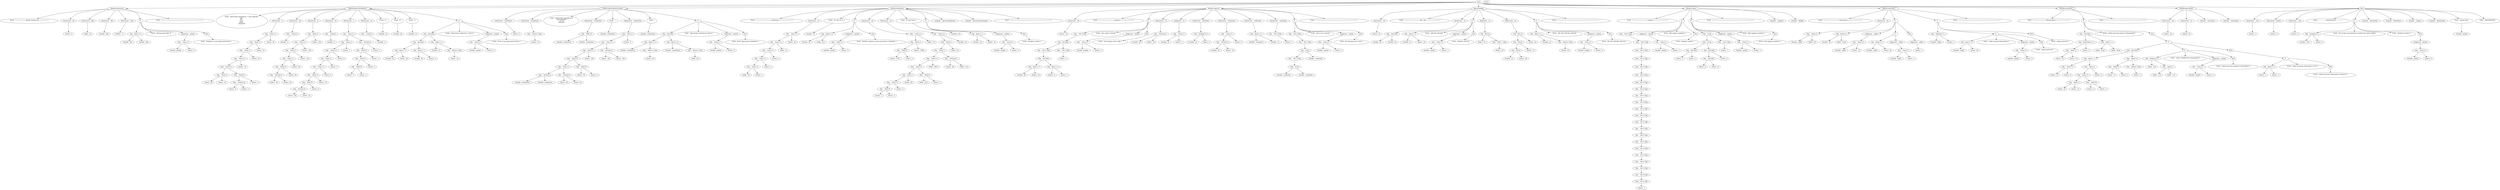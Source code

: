 digraph {
root[label="root"]
 error[label="Error"]

root ->n2144065194
n2144065194[label="Metodo:Declaracion"]

n2144065194 -> n2144062598
 n2144062598[label=" Printf  :'========= Metodo Declaracion =========\n' "]
n2144065194 -> n2144065221
 n2144065221[label=" Declaracion  : n4"]
n2144065221-> n2144065233
 n2144065233[label = " Entero : 2"]
n2144065194 -> n2144065215
 n2144065215[label=" Declaracion  : db4"]
n2144065215-> n3418420
 n3418420[label = " Doble : 0.0"]
n2144065194 -> n2144065206
 n2144065206[label=" Declaracion  : db1"]
n2144065206-> n2144065209
 n2144065209[label = " Variable : db4"]
n2144065194 -> n2144065203
 n2144065203[label=" Declaracion  : chr4"]
n2144065203-> n3418426
 n3418426[label = " STRING : 's'"]
n2144065194 -> n3418486
 n3418486[label=" If   "]
n3418486-> n3418450
 n3418450[label=" Exp  : Igual (==)"]
n3418450-> n3418417
 n3418417[label = " Variable : db1"]
 n3418450 -> n2144065200
 n2144065200[label = " Variable : db4"]
n3418486->n2144065212
 n2144065212[label=" Printf  :'Declaraciones Bien :D\n' "]
n3418486->n2144065164
 n2144065164[label=" Asignacion  : punteo"]
n2144065164-> n2144065173
 n2144065173[label=" Exp  :  Suma (+)"]
n2144065173-> n3418468
 n3418468[label = " Variable : punteo"]
 n2144065173 -> n2144065218
 n2144065218[label = " Entero : 5"]
ne3418486[label="Else"]
n3418486->ne3418486
ne3418486->n3418483
 n3418483[label=" Printf  :'Problemas en el metodo declaracion :(\n' "]
n2144065194 -> n3418447
 n3418447[label=" Printf  :'======================================\n' "]
root ->n2143878010
n2143878010[label="Metodo:operacionesBasicas"]

n2143878010 -> n2144065197
 n2144065197[label=" Printf  :'Operaciones Aritmeticas 1: valor esperado:  \na)62   \nb)0   \nc)-19   \nd)256   \nresultados:\n' "]
n2143878010 -> n2144065179
 n2144065179[label=" Declaracion  : a"]
n2144065179-> n3418543
 n3418543[label=" Exp  :  Suma (+)"]
n3418543-> n3418537
 n3418537[label=" Exp  :  Resta (-)"]
n3418537-> n3418531
 n3418531[label=" Exp  :  Resta (-)"]
n3418531-> n3418519
 n3418519[label=" Exp  :  Suma (+)"]
n3418519-> n2144065131
 n2144065131[label=" Exp  :  Suma (+)"]
n2144065131-> n3418504
 n3418504[label=" Exp  :  Resta (-)"]
n3418504-> n2144065167
 n2144065167[label = " Entero : 20"]
 n3418504 -> n3418459
 n3418459[label = " Entero : 10"]
 n2144065131 -> n2144065128
 n2144065128[label=" Exp  :  Multi (*)"]
n2144065128-> n3418465
 n3418465[label=" Exp  :  Division (/)"]
n3418465-> n2144065143
 n2144065143[label = " Entero : 8"]
 n3418465 -> n3418501
 n3418501[label = " Entero : 2"]
 n2144065128 -> n2144065149
 n2144065149[label = " Entero : 3"]
 n3418519 -> n3418498
 n3418498[label = " Entero : 10"]
 n3418531 -> n2144065185
 n2144065185[label = " Entero : 10"]
 n3418537 -> n2144065152
 n2144065152[label = " Entero : 10"]
 n3418543 -> n3418525
 n3418525[label = " Entero : 50"]
n2143878010 -> n3418555
 n3418555[label=" Declaracion  : a2"]
n3418555-> n3418549
 n3418549[label=" Exp  :  Casteo ()"]
n3418549-> n2144065098
 n2144065098[label = " Variable : a"]
n2143878010 -> n2144065107
 n2144065107[label=" Declaracion  : b"]
n2144065107-> n3418594
 n3418594[label=" Exp  :  Resta (-)"]
n3418594-> n3418588
 n3418588[label=" Exp  :  Suma (+)"]
n3418588-> n3418582
 n3418582[label=" Exp  :  Resta (-)"]
n3418582-> n3418576
 n3418576[label=" Exp  :  Suma (+)"]
n3418576-> n3418570
 n3418570[label=" Exp  :  Multi (*)"]
n3418570-> n3418561
 n3418561[label=" Exp  :  Division (/)"]
n3418561-> n3418552
 n3418552[label = " Entero : 50"]
 n3418561 -> n2144065113
 n2144065113[label = " Entero : 50"]
 n3418570 -> n2144065101
 n2144065101[label = " Entero : 50"]
 n3418576 -> n3418567
 n3418567[label = " Entero : 50"]
 n3418582 -> n3418516
 n3418516[label = " Entero : 100"]
 n3418588 -> n2144065083
 n2144065083[label = " Entero : 100"]
 n3418594 -> n2144065074
 n2144065074[label = " Entero : 100"]
n2143878010 -> n3418606
 n3418606[label=" Declaracion  : b2"]
n3418606-> n3418600
 n3418600[label=" Exp  :  Casteo ()"]
n3418600-> n2144065047
 n2144065047[label = " Variable : b"]
n2143878010 -> n2144065056
 n2144065056[label=" Declaracion  : c"]
n2144065056-> n2143878100
 n2143878100[label=" Exp  :  Suma (+)"]
n2143878100-> n2143878115
 n2143878115[label=" Exp  :  Resta (-)"]
n2143878115-> n2143878121
 n2143878121[label=" Exp  :  Suma (+)"]
n2143878121-> n2143878127
 n2143878127[label=" Exp  :  Resta (-)"]
n2143878127-> n2143878133
 n2143878133[label=" Exp  :  Suma (+)"]
n2143878133-> n2144065029
 n2144065029[label=" Exp  :  Resta (-)"]
n2144065029-> n3418621
 n3418621[label=" Exp  :  Multi (*)"]
n3418621-> n3418612
 n3418612[label=" Exp  :  Division (/)"]
n3418612-> n3418603
 n3418603[label = " Entero : 100"]
 n3418612 -> n2144065062
 n2144065062[label = " Entero : 20"]
 n3418621 -> n2144065050
 n2144065050[label = " Entero : 9"]
 n2144065029 -> n3418618
 n3418618[label = " Entero : 78"]
 n2143878133 -> n2144065158
 n2144065158[label = " Entero : 6"]
 n2143878127 -> n2144065032
 n2144065032[label = " Entero : 7"]
 n2143878121 -> n2143878142
 n2143878142[label = " Entero : 8"]
 n2143878115 -> n3605514
 n3605514[label = " Entero : 7"]
 n2143878100 -> n3605565
 n3605565[label=" Exp  :  Division (/)"]
n3605565-> n3605559
 n3605559[label=" Exp  :  Multi (*)"]
n3605559-> n3605553
 n3605553[label=" Exp  :  Multi (*)"]
n3605553-> n3605508
 n3605508[label=" Exp  :  Multi (*)"]
n3605508-> n3605520
 n3605520[label = " Entero : 7"]
 n3605508 -> n2143878109
 n2143878109[label = " Entero : 1"]
 n3605553 -> n3605511
 n3605511[label = " Entero : 2"]
 n3605559 -> n3605550
 n3605550[label = " Entero : 3"]
 n3605565 -> n3605544
 n3605544[label = " Entero : 3"]
n2143878010 -> n2143878073
 n2143878073[label=" Declaracion  : c2"]
n2143878073-> n3418540
 n3418540[label=" Exp  :  Casteo ()"]
n3418540-> n2144065068
 n2144065068[label = " Variable : c"]
n2143878010 -> n3418609
 n3418609[label=" Printf  :'a) \n' "]
n3418609->n2143878112
 n2143878112[label = " Variable : a2"]
n2143878010 -> n3418591
 n3418591[label=" Printf  :'b) \n' "]
n3418591->n3605571
 n3605571[label = " Variable : b2"]
n2143878010 -> n3605574
 n3605574[label=" Printf  :'c) \n' "]
n3605574->n3605583
 n3605583[label = " Variable : c2"]
n2143878010 -> n3605634
 n3605634[label=" If   "]
n3605634-> n2143878046
 n2143878046[label=" Exp  : And (&&)"]
n2143878046-> n3605589
 n3605589[label=" Exp  : And (&&)"]
n3605589-> n2143878061
 n2143878061[label=" Exp  : Igual (==)"]
n2143878061-> n3605538
 n3605538[label = " Variable : a2"]
 n2143878061 -> n2144065038
 n2144065038[label = " Entero : 62"]
 n3605589 -> n2143878097
 n2143878097[label=" Exp  : Igual (==)"]
n2143878097-> n2143878043
 n2143878043[label = " Variable : b2"]
 n2143878097 -> n3605604
 n3605604[label = " Entero : 0"]
 n2143878046 -> n2143878052
 n2143878052[label=" Exp  : Igual (==)"]
n2143878052-> n2143878076
 n2143878076[label = " Variable : c2"]
 n2143878052 -> n2143878025
 n2143878025[label=" Exp  :  Resta2 (-) Exp"]
n2143878025-> n3605610
 n3605610[label = " Entero : 19"]
n3605634->n2143878031
 n2143878031[label=" Printf  :'Operaciones aritmeticas 1 bien :D\n' "]
n3605634->n2143877995
 n2143877995[label=" Asignacion  : punteo"]
n2143877995-> n2143878004
 n2143878004[label=" Exp  :  Suma (+)"]
n2143878004-> n3605637
 n3605637[label = " Variable : punteo"]
 n2143878004 -> n3605613
 n3605613[label = " Entero : 5"]
ne3605634[label="Else"]
n3605634->ne3605634
ne3605634->n3605652
 n3605652[label=" Printf  :'Error en las operaciones basicas :(\n' "]
root ->n3431723
n3431723[label="Metodo:operacionesAvanzadas"]

n3431723 -> n2143877971
 n2143877971[label=" Declaracion  : aritmetica1"]
n2143877971-> n2143878055
 n2143878055[label = " Entero : 2"]
n3431723 -> n2143877998
 n2143877998[label=" Declaracion  : aritmetica2"]
n2143877998-> n3605658
 n3605658[label=" Exp  :  Resta2 (-) Exp"]
n3605658-> n3605628
 n3605628[label = " Entero : 10"]
n3431723 -> n2144065242
 n2144065242[label=" Printf  :'Operaciones Aritmeticas 2:\n valor esperado:\n -20  2.0\n resultado:\n' "]
n3431723 -> n2143877983
 n2143877983[label=" Declaracion  : aritmetica3"]
n2143877983-> n2143877986
 n2143877986[label=" Exp  :  Multi (*)"]
n2143877986-> n3605667
 n3605667[label = " Variable : aritmetica2"]
 n2143877986 -> n3605622
 n3605622[label = " Variable : aritmetica1"]
n3431723 -> n2143877977
 n2143877977[label=" Printf  :'  ' "]
n2143877977->n3605679
 n3605679[label = " Variable : aritmetica3"]
n3431723 -> n2143877905
 n2143877905[label=" Declaracion  : aritmetica4"]
n2143877905-> n2143877926
 n2143877926[label=" Exp  :  Resta (-)"]
n2143877926-> n3605724
 n3605724[label=" Exp  :  Suma (+)"]
n3605724-> n2143877956
 n2143877956[label=" Exp  :  Resta (-)"]
n2143877956-> n3605706
 n3605706[label=" Exp  :  Suma (+)"]
n3605706-> n3605700
 n3605700[label=" Exp  :  Suma (+)"]
n3605700-> n2143877974
 n2143877974[label=" Exp  :  Division (/)"]
n2143877974-> n3605694
 n3605694[label = " Variable : aritmetica3"]
 n2143877974 -> n3605688
 n3605688[label = " Variable : aritmetica1"]
 n3605700 -> n3605697
 n3605697[label=" Exp  :  Division (/)"]
n3605697-> n3605670
 n3605670[label = " Entero : 50"]
 n3605697 -> n2143877947
 n2143877947[label = " Entero : 50"]
 n3605706 -> n3605712
 n3605712[label=" Exp  :  Multi (*)"]
n3605712-> n2143877953
 n2143877953[label = " Entero : 50"]
 n3605712 -> n2143877989
 n2143877989[label = " Entero : 2"]
 n2143877956 -> n2143877935
 n2143877935[label = " Entero : 100"]
 n3605724 -> n3605718
 n3605718[label=" Exp  :  Division (/)"]
n3605718-> n2143877923
 n2143877923[label = " Entero : 100"]
 n3605718 -> n2143877917
 n2143877917[label = " Entero : 100"]
 n2143877926 -> n2143877938
 n2143877938[label = " Entero : 0"]
n3431723 -> n2143877980
 n2143877980[label=" Printf  :'\n' "]
n2143877980->n3605730
 n3605730[label = " Variable : aritmetica4"]
n3431723 -> n2144051918
 n2144051918[label=" If   "]
n2144051918-> n2143877899
 n2143877899[label=" Exp  : And (&&)"]
n2143877899-> n3605754
 n3605754[label=" Exp  : Igual (==)"]
n3605754-> n3605748
 n3605748[label = " Variable : aritmetica3"]
 n3605754 -> n3605757
 n3605757[label=" Exp  :  Resta2 (-) Exp"]
n3605757-> n3605742
 n3605742[label = " Entero : 20"]
 n2143877899 -> n2144051954
 n2144051954[label=" Exp  : Igual (==)"]
n2144051954-> n2143877965
 n2143877965[label = " Variable : aritmetica4"]
 n2144051954 -> n3431699
 n3431699[label=" Exp  :  Resta2 (-) Exp"]
n3431699-> n2143877962
 n2143877962[label = " Doble : 8.0"]
n2144051918->n2144051957
 n2144051957[label=" Printf  :'Operaciones aritmeticas 2 bien :D\n' "]
n2144051918->n3431729
 n3431729[label=" Asignacion  : punteo"]
n3431729-> n3431720
 n3431720[label=" Exp  :  Suma (+)"]
n3431720-> n2144051936
 n2144051936[label = " Variable : punteo"]
 n3431720 -> n3431687
 n3431687[label = " Entero : 5"]
ne2144051918[label="Else"]
n2144051918->ne2144051918
ne2144051918->n2144051921
 n2144051921[label=" Printf  :'Error Operaciones Aritmeticas :c\n' "]
root ->n3431900
n3431900[label="Metodo:Aritmeticas"]

n3431900 -> n2144051966
 n2144051966[label=" Printf  :'==============Aritmeticas=============\n' "]
n3431900 -> n2144051906
 n2144051906[label=" Declaracion  : n1"]
n2144051906-> n3431762
 n3431762[label=" Exp  :  Suma (+)"]
n3431762-> n3431756
 n3431756[label=" Exp  :  Suma (+)"]
n3431756-> n3431744
 n3431744[label=" Exp  :  Suma (+)"]
n3431744-> n3431738
 n3431738[label=" Exp  :  Suma (+)"]
n3431738-> n2144051939
 n2144051939[label=" Exp  :  Suma (+)"]
n2144051939-> n2143877896
 n2143877896[label = " Doble : 0.0"]
 n2144051939 -> n3431735
 n3431735[label = " Entero : 1"]
 n3431738 -> n3431732
 n3431732[label = " Entero : 1"]
 n3431744 -> n2144051897
 n2144051897[label = " Entero : 1"]
 n3431756 -> n2144051945
 n2144051945[label = " Doble : 0.1"]
 n3431762 -> n3431750
 n3431750[label = " Entero : 49"]
n3431900 -> n2143877902
 n2143877902[label=" Printf  :'El valor de  n1 = \n' "]
n2143877902->n2144051894
 n2144051894[label = " Variable : n1"]
n3431900 -> n2144051855
 n2144051855[label=" If   "]
n2144051855-> n2144051876
 n2144051876[label=" Exp  : Igual (==)"]
n2144051876-> n2144051882
 n2144051882[label = " Variable : n1"]
 n2144051876 -> n2144051900
 n2144051900[label = " Doble : 52.1"]
n2144051855->n3431792
 n3431792[label=" Asignacion  : punteo"]
n3431792-> n2144051852
 n2144051852[label=" Exp  :  Suma (+)"]
n2144051852-> n3431714
 n3431714[label = " Variable : punteo"]
 n2144051852 -> n3418462
 n3418462[label = " Entero : 5"]
ne2144051855[label="Else"]
n2144051855->ne2144051855
ne2144051855->n3431795
 n3431795[label=" Printf  :'Perdiste 5 puntos en suma de enteros y decimales :c\n' "]
n3431900 -> n3431801
 n3431801[label=" Declaracion  : n4"]
n3431801-> n3431804
 n3431804[label=" Exp  :  Suma (+)"]
n3431804-> n3431789
 n3431789[label=" Exp  :  Resta (-)"]
n3431789-> n2144051840
 n2144051840[label=" Exp  :  Multi (*)"]
n2144051840-> n2144051870
 n2144051870[label = " Entero : 5750"]
 n2144051840 -> n2144051873
 n2144051873[label = " Entero : 2"]
 n3431789 -> n3431810
 n3431810[label = " Entero : 11800"]
 n3431804 -> n2144051825
 n2144051825[label = " Doble : 1.0"]
n3431900 -> n3431885
 n3431885[label=" Declaracion  : n3"]
n3431885-> n3431852
 n3431852[label=" Exp  :  Suma (+)"]
n3431852-> n3431867
 n3431867[label=" Exp  :  Resta (-)"]
n3431867-> n3431870
 n3431870[label=" Exp  :  Resta (-)"]
n3431870-> n2144051798
 n2144051798[label=" Exp  :  Suma (+)"]
n2144051798-> n2144051813
 n2144051813[label=" Exp  :  Suma (+)"]
n2144051813-> n3431846
 n3431846[label=" Exp  :  Resta (-)"]
n3431846-> n2144051816
 n2144051816[label=" Exp  :  Suma (+)"]
n2144051816-> n3431837
 n3431837[label=" Exp  :  Multi (*)"]
n3431837-> n2144051834
 n2144051834[label = " Entero : 3"]
 n3431837 -> n2144051819
 n2144051819[label = " Entero : 3"]
 n2144051816 -> n3431822
 n3431822[label = " Entero : 4"]
 n3431846 -> n2144051858
 n2144051858[label = " Entero : 80"]
 n2144051813 -> n2144051804
 n2144051804[label=" Exp  :  Multi (*)"]
n2144051804-> n3431840
 n3431840[label = " Doble : 40.0"]
 n2144051804 -> n3431849
 n3431849[label = " Entero : 2"]
 n2144051798 -> n3431843
 n3431843[label = " Doble : 358.5"]
 n3431870 -> n2144051792
 n2144051792[label=" Exp  :  Division (/)"]
n2144051792-> n3431864
 n3431864[label = " Entero : 29"]
 n2144051792 -> n3431873
 n3431873[label = " Doble : 14.5"]
 n3431867 -> n2144051843
 n2144051843[label = " Doble : 0.5"]
 n3431852 -> n2144051771
 n2144051771[label = " Variable : n4"]
n3431900 -> n2144051837
 n2144051837[label=" Printf  :'El valor de n3 = \n' "]
n2144051837->n2144051768
 n2144051768[label = " Variable : n3"]
n3431900 -> n3431930
 n3431930[label=" If   "]
n3431930-> n2144051753
 n2144051753[label=" Exp  : Igual (==)"]
n2144051753-> n2144051759
 n2144051759[label = " Variable : n3"]
 n2144051753 -> n2144051786
 n2144051786[label = " Entero : 70"]
n3431930->n3431915
 n3431915[label=" Asignacion  : punteo"]
n3431915-> n2144051729
 n2144051729[label=" Exp  :  Suma (+)"]
n2144051729-> n2144051867
 n2144051867[label = " Variable : punteo"]
 n2144051729 -> n3431891
 n3431891[label = " Entero : 3"]
ne3431930[label="Else"]
n3431930->ne3431930
ne3431930->n3431918
 n3431918[label=" Printf  :'Perdiste 3 puntos :c\n' "]
n3431900 -> n2144051714
 n2144051714[label=" Llamado  : operacionesBasicas"]
n3431900 -> n2144051717
 n2144051717[label=" Llamado  : operacionesAvanzadas"]
n3431900 -> n2144051741
 n2144051741[label=" Printf  :'======================================\n' "]
root ->n2144052030
n2144052030[label="Metodo:Logicas2"]

n2144052030 -> n3431894
 n3431894[label=" Declaracion  : n0"]
n3431894-> n2144051765
 n2144051765[label = " Entero : 16"]
n2144052030 -> n2144052210
 n2144052210[label=" Printf  :'==============Logicas2=============\n' "]
n2144052030 -> n3431497
 n3431497[label=" If   "]
n3431497-> n3431912
 n3431912[label=" Exp  :  Not (!) Exp"]
n3431912-> n3431467
 n3431467[label=" Exp  : And (&&)"]
n3431467-> n2144052207
 n2144052207[label=" Exp  :  Not (!) Exp"]
n2144052207-> n3431458
 n3431458[label=" Exp  : And (&&)"]
n3431458-> n3431449
 n3431449[label=" Exp  : Igual (==)"]
n3431449-> n3431443
 n3431443[label = " Variable : n0"]
 n3431449 -> n3431906
 n3431906[label = " Entero : 16"]
 n3431458 -> n3431434
 n3431434[label=" Exp  : Igual (==)"]
n3431434-> n2144065236
 n2144065236[label = " Entero : 0"]
 n3431434 -> n2144052189
 n2144052189[label = " Entero : 1"]
 n3431467 -> n3431452
 n3431452[label=" Exp  :  Not (!) Exp"]
n3431452-> n2144052222
 n2144052222[label = " Entero : 1"]
n3431497->n2144051720
 n2144051720[label=" Printf  :'Not y Ands Correctos\n' "]
n3431497->n3431494
 n3431494[label=" Asignacion  : punteo"]
n3431494-> n3431485
 n3431485[label=" Exp  :  Suma (+)"]
n3431485-> n3431473
 n3431473[label = " Variable : punteo"]
 n3431485 -> n3431464
 n3431464[label = " Entero : 3"]
ne3431497[label="Else"]
n3431497->ne3431497
ne3431497->n2144052156
 n2144052156[label=" Printf  :'No funcionan nots y ands :(\n' "]
n2144052030 -> n2144052129
 n2144052129[label=" Declaracion  : n1"]
n2144052129-> n3431479
 n3431479[label=" Exp  :  Division (/)"]
n3431479-> n3431503
 n3431503[label = " Variable : n0"]
 n3431479 -> n3431500
 n3431500[label = " Entero : 16"]
n2144052030 -> n3431518
 n3431518[label=" Asignacion  : n1"]
n3431518-> n3431428
 n3431428[label=" Exp  :  Suma (+)"]
n3431428-> n2144052171
 n2144052171[label = " Variable : n1"]
 n3431428 -> n2144051735
 n2144051735[label = " Entero : 1"]
n2144052030 -> n2144052132
 n2144052132[label=" Declaracion  : condicion1"]
n2144052132-> n3431512
 n3431512[label=" Exp  : Desigual (!=)"]
n3431512-> n3431431
 n3431431[label = " Variable : n1"]
 n3431512 -> n2144052138
 n2144052138[label = " Entero : 2"]
n2144052030 -> n2144052111
 n2144052111[label=" Declaracion  : aritmetica1"]
n2144052111-> n2144052108
 n2144052108[label=" Exp  :  Suma (+)"]
n2144052108-> n2144052123
 n2144052123[label=" Exp  :  Division (/)"]
n2144052123-> n3431515
 n3431515[label = " Variable : n0"]
 n2144052123 -> n2144052117
 n2144052117[label = " Entero : 16"]
 n2144052108 -> n3431521
 n3431521[label = " Entero : 0"]
n2144052030 -> n2144052105
 n2144052105[label=" Declaracion  : condicion2"]
n2144052105-> n3431545
 n3431545[label=" Exp  : Igual (==)"]
n3431545-> n3431539
 n3431539[label = " Variable : aritmetica1"]
 n3431545 -> n3431470
 n3431470[label = " Variable : n1"]
n2144052030 -> n2144052099
 n2144052099[label=" Declaracion  : condicion3"]
n2144052099-> n2144052114
 n2144052114[label=" Exp  :  Not (!) Exp"]
n2144052114-> n3431551
 n3431551[label = " Entero : 1"]
n2144052030 -> n3431617
 n3431617[label=" If   "]
n3431617-> n2144051750
 n2144051750[label=" Exp  :  Not (!) Exp"]
n2144051750-> n3431572
 n3431572[label=" Exp  :  Not (!) Exp"]
n3431572-> n3431593
 n3431593[label=" Exp  : Or (||)"]
n3431593-> n3431578
 n3431578[label=" Exp  :  Not (!) Exp"]
n3431578-> n2144052087
 n2144052087[label=" Exp  : Or (||)"]
n2144052087-> n3431581
 n3431581[label = " Variable : condicion1"]
 n2144052087 -> n3431587
 n3431587[label = " Variable : condicion2"]
 n3431593 -> n3431590
 n3431590[label = " Variable : condicion3"]
n3431617->n3431566
 n3431566[label=" Printf  :'Nots y Ors correctos\n' "]
n3431617->n3431614
 n3431614[label=" Asignacion  : punteo"]
n3431614-> n3431605
 n3431605[label=" Exp  :  Suma (+)"]
n3431605-> n2144052084
 n2144052084[label = " Variable : punteo"]
 n3431605 -> n2144052072
 n2144052072[label = " Entero : 3"]
ne3431617[label="Else"]
n3431617->ne3431617
ne3431617->n2144052036
 n2144052036[label=" Printf  :'No Funciona nots y ands :(\n' "]
n2144052030 -> n3431876
 n3431876[label=" Printf  :'======================================\n' "]
root ->n3417414
n3417414[label="Metodo:BitABit"]

n3417414 -> n2144052009
 n2144052009[label=" Declaracion  : n0"]
n2144052009-> n3431554
 n3431554[label = " Entero : 16"]
n3417414 -> n3431602
 n3431602[label=" Printf  :'==============Bit a Bit=============\n' "]
n3417414 -> n2144052012
 n2144052012[label=" Declaracion  : n1"]
n2144052012-> n2144052051
 n2144052051[label=" Exp  : And (&&)"]
n2144052051-> n3431638
 n3431638[label = " Variable : n0"]
 n2144052051 -> n3431620
 n3431620[label = " Variable : n0"]
n3417414 -> n2144051991
 n2144051991[label=" If   "]
n2144051991-> n3431629
 n3431629[label=" Exp  : Igual (==)"]
n3431629-> n2144052015
 n2144052015[label = " Variable : n1"]
 n3431629 -> n3431632
 n3431632[label = " Entero : 16"]
n2144051991->n3431635
 n3431635[label=" Printf  :'AND Bit a Bit bien\n' "]
n2144051991->n2144051976
 n2144051976[label=" Asignacion  : punteo"]
n2144051976-> n2144051985
 n2144051985[label=" Exp  :  Suma (+)"]
n2144051985-> n3431656
 n3431656[label = " Variable : punteo"]
 n2144051985 -> n3431563
 n3431563[label = " Entero : 1"]
ne2144051991[label="Else"]
n2144051991->ne2144051991
ne2144051991->n3431671
 n3431671[label=" Printf  :'AND Bit a Bit mal\n' "]
n3417414 -> n2143878022
 n2143878022[label=" Asignacion  : n1"]
n2143878022-> n3431650
 n3431650[label=" Exp  : BOr (|)"]
n3431650-> n3431677
 n3431677[label = " Entero : 51"]
 n3431650 -> n2144051979
 n2144051979[label=" Exp  :  BNot (~) Exp"]
n2144051979-> n2144051982
 n2144051982[label = " Entero : 30"]
n3417414 -> n3417360
 n3417360[label=" Declaracion  : n2"]
n3417360-> n3417369
 n3417369[label=" Exp  : BOr (|)"]
n3417369-> n3417357
 n3417357[label=" Exp  : BOr (|)"]
n3417357-> n2144066290
 n2144066290[label=" Exp  : BOr (|)"]
n2144066290-> n3431653
 n3431653[label = " Variable : n1"]
 n2144066290 -> n2144052081
 n2144052081[label = " Entero : 60"]
 n3417357 -> n3431668
 n3431668[label = " Entero : 70"]
 n3417369 -> n3417354
 n3417354[label = " Entero : 32"]
n3417414 -> n2144066257
 n2144066257[label=" If   "]
n2144066257-> n3417351
 n3417351[label=" Exp  : Igual (==)"]
n3417351-> n2144066293
 n2144066293[label = " Variable : n2"]
 n3417351 -> n2144066269
 n2144066269[label=" Exp  :  Resta2 (-) Exp"]
n2144066269-> n2144052006
 n2144052006[label = " Entero : 87"]
n2144066257->n2144052024
 n2144052024[label=" Printf  :'OR, NOT, XOR Bit a Bit bien\n' "]
n2144066257->n3417411
 n3417411[label=" Asignacion  : punteo"]
n3417411-> n3417402
 n3417402[label=" Exp  :  Suma (+)"]
n3417402-> n2144066254
 n2144066254[label = " Variable : punteo"]
 n3417402 -> n3417375
 n3417375[label = " Entero : 3"]
ne2144066257[label="Else"]
n2144066257->ne2144066257
ne2144066257->n2144066239
 n2144066239[label=" Printf  :'OR, NOT, XOR Bit a Bit mal\n' "]
n3417414 -> n2144051997
 n2144051997[label=" Printf  :'======================================\n' "]
root ->n3417561
n3417561[label="Metodo:Logicas"]

n3417561 -> n3417435
 n3417435[label=" Printf  :'==============Logicas1=============\n' "]
n3417561 -> n3417492
 n3417492[label=" If   "]
n3417492-> n3417408
 n3417408[label=" Exp  :  Not (!) Exp"]
n3417408-> n2144066260
 n2144066260[label=" Exp  :  Not (!) Exp"]
n2144066260-> n3417384
 n3417384[label=" Exp  :  Not (!) Exp"]
n3417384-> n2144066215
 n2144066215[label=" Exp  :  Not (!) Exp"]
n2144066215-> n3417420
 n3417420[label=" Exp  :  Not (!) Exp"]
n3417420-> n3417423
 n3417423[label=" Exp  :  Not (!) Exp"]
n3417423-> n3417426
 n3417426[label=" Exp  :  Not (!) Exp"]
n3417426-> n3417429
 n3417429[label=" Exp  :  Not (!) Exp"]
n3417429-> n3417438
 n3417438[label=" Exp  :  Not (!) Exp"]
n3417438-> n3417441
 n3417441[label=" Exp  :  Not (!) Exp"]
n3417441-> n3417444
 n3417444[label=" Exp  :  Not (!) Exp"]
n3417444-> n3417447
 n3417447[label=" Exp  :  Not (!) Exp"]
n3417447-> n3417450
 n3417450[label=" Exp  :  Not (!) Exp"]
n3417450-> n3417453
 n3417453[label=" Exp  :  Not (!) Exp"]
n3417453-> n3417456
 n3417456[label=" Exp  :  Not (!) Exp"]
n3417456-> n3417459
 n3417459[label=" Exp  :  Not (!) Exp"]
n3417459-> n3417462
 n3417462[label=" Exp  :  Not (!) Exp"]
n3417462-> n3417465
 n3417465[label=" Exp  :  Not (!) Exp"]
n3417465-> n3417468
 n3417468[label=" Exp  :  Not (!) Exp"]
n3417468-> n3417471
 n3417471[label=" Exp  :  Not (!) Exp"]
n3417471-> n2144062607
 n2144062607[label=" Exp  :  Not (!) Exp"]
n2144062607-> n3417477
 n3417477[label=" Exp  :  Not (!) Exp"]
n3417477-> n3417432
 n3417432[label = " Entero : 1"]
n3417492->n2144066155
 n2144066155[label=" Asignacion  : punteo"]
n2144066155-> n2144066149
 n2144066149[label=" Exp  :  Suma (+)"]
n2144066149-> n3417417
 n3417417[label = " Variable : punteo"]
 n2144066149 -> n3417378
 n3417378[label = " Entero : 1"]
n3417492->n3417498
 n3417498[label=" Printf  :'Bien primera condicion :)\n' "]
ne3417492[label="Else"]
n3417492->ne3417492
ne3417492->n3417486
 n3417486[label=" Printf  :'Perdiste 1 punto :c\n' "]
n3417561 -> n2144066098
 n2144066098[label=" If   "]
n2144066098-> n3417525
 n3417525[label=" Exp  : Or (||)"]
n3417525-> n2144066125
 n2144066125[label=" Exp  : Or (||)"]
n2144066125-> n3417489
 n3417489[label=" Exp  : And (&&)"]
n3417489-> n2144065140
 n2144065140[label = " Entero : 1"]
 n3417489 -> n2144066236
 n2144066236[label = " Entero : 1"]
 n2144066125 -> n2144066122
 n2144066122[label=" Exp  : And (&&)"]
n2144066122-> n2144066161
 n2144066161[label=" Exp  : And (&&)"]
n2144066161-> n3417534
 n3417534[label = " Entero : 0"]
 n2144066161 -> n3417504
 n3417504[label = " Entero : 0"]
 n2144066122 -> n2144066146
 n2144066146[label = " Entero : 0"]
 n3417525 -> n3417540
 n3417540[label=" Exp  :  Not (!) Exp"]
n3417540-> n2144066140
 n2144066140[label = " Entero : 1"]
n2144066098->n3417552
 n3417552[label=" Asignacion  : punteo"]
n3417552-> n2144066092
 n2144066092[label=" Exp  :  Suma (+)"]
n2144066092-> n2144066113
 n2144066113[label = " Variable : punteo"]
 n2144066092 -> n2144066167
 n2144066167[label = " Entero : 1"]
n2144066098->n3417555
 n3417555[label=" Printf  :'Bien segunda condicion :)\n' "]
ne2144066098[label="Else"]
n2144066098->ne2144066098
ne2144066098->n2144066134
 n2144066134[label=" Printf  :'Mal segunda condicion :c\n' "]
n3417561 -> n3431702
 n3431702[label=" Printf  :'======================================\n' "]
n3417561 -> n3417573
 n3417573[label=" Llamado  : Logicas2"]
n3417561 -> n3417546
 n3417546[label=" Llamado  : BitABit"]
root ->n3419775
n3419775[label="Metodo:relaciones1"]

n3419775 -> n3421046
 n3421046[label=" Printf  :'==============relacionales1=============\n' "]
n3419775 -> n2144066059
 n2144066059[label=" Declaracion  : n0"]
n2144066059-> n3417564
 n3417564[label=" Exp  :  Suma (+)"]
n3417564-> n3417588
 n3417588[label = " Variable : salida"]
 n3417564 -> n2144066062
 n2144066062[label = " Doble : 0.0"]
n3419775 -> n3419712
 n3419712[label=" If   "]
n3419712-> n3417582
 n3417582[label=" Exp  : Menor (<)"]
n3417582-> n3417585
 n3417585[label = " Variable : n0"]
 n3417582 -> n2144066065
 n2144066065[label = " Doble : 34.44"]
n3419712->n3417390
 n3417390[label=" Asignacion  : salida"]
n3417390-> n3419664
 n3419664[label=" Exp  :  Suma (+)"]
n3419664-> n3417495
 n3417495[label = " Variable : salida"]
 n3419664 -> n2144062616
 n2144062616[label = " Entero : 15"]
n3419712->n2144063950
 n2144063950[label=" If   "]
n2144063950-> n3419679
 n3419679[label=" Exp  : Mayor (>)"]
n3419679-> n3419658
 n3419658[label = " Variable : salida"]
 n3419679 -> n3419673
 n3419673[label = " Entero : 44"]
n2144063950->n2144063953
 n2144063953[label=" Asignacion  : salida"]
n2144063953-> n3419700
 n3419700[label=" Exp  :  Suma (+)"]
n3419700-> n2144063977
 n2144063977[label = " Variable : salida"]
 n3419700 -> n2144063986
 n2144063986[label = " Entero : 1"]
ne3419712[label="Else"]
n3419712->ne3419712
ne3419712->n3419697
 n3419697[label=" Asignacion  : salida"]
n3419697-> n2144063956
 n2144063956[label = " Entero : 1"]
n3419775 -> n2144063926
 n2144063926[label=" If   "]
n2144063926-> n2144063992
 n2144063992[label=" Exp  : Desigual (!=)"]
n2144063992-> n2144066053
 n2144066053[label = " Variable : salida"]
 n2144063992 -> n3417576
 n3417576[label = " Entero : 1"]
n2144063926->n2144063896
 n2144063896[label=" If   "]
n2144063896-> n2144063998
 n2144063998[label=" Exp  : Igual (==)"]
n2144063998-> n3419715
 n3419715[label = " Variable : salida"]
 n2144063998 -> n3419667
 n3419667[label = " Entero : 50"]
n2144063896->n3431560
 n3431560[label=" Printf  :'salida Correcta Relacionales 1!\n' "]
n2144063896->n3419751
 n3419751[label=" Asignacion  : punteo"]
n3419751-> n3419742
 n3419742[label=" Exp  :  Suma (+)"]
n3419742-> n2144063914
 n2144063914[label = " Variable : punteo"]
 n3419742 -> n3419721
 n3419721[label = " Entero : 5"]
ne2144063896[label="Else"]
n2144063896->ne2144063896
ne2144063896->n2144063899
 n2144063899[label=" Printf  :'salida incorrecta!!\n' "]
ne2144063926[label="Else"]
n2144063926->ne2144063926
ne2144063926->n3419736
 n3419736[label=" Printf  :'salida incorrecta!!\n' "]
n3419775 -> n3417594
 n3417594[label=" Printf  :'======================================\n' "]
root ->n2144063860
n2144063860[label="Metodo:relaciones2"]

n2144063860 -> n2144066101
 n2144066101[label=" Printf  :'============Relacionales2=============\n' "]
n2144063860 -> n3419793
 n3419793[label=" If   "]
n3419793-> n3419709
 n3419709[label=" Exp  : And (&&)"]
n3419709-> n3419757
 n3419757[label=" Exp  : MayorQue (>=)"]
n3419757-> n3419676
 n3419676[label=" Exp  :  Resta (-)"]
n3419676-> n2144063875
 n2144063875[label = " Entero : 10"]
 n3419676 -> n2144063887
 n2144063887[label = " Entero : 15"]
 n3419757 -> n2144062604
 n2144062604[label = " Entero : 0"]
 n3419709 -> n2144063920
 n2144063920[label=" Exp  : Igual (==)"]
n2144063920-> n3419730
 n3419730[label = " Doble : 44.44"]
 n2144063920 -> n2144063917
 n2144063917[label = " Doble : 44.44"]
n3419793->n2144063890
 n2144063890[label=" Printf  :'salida incorrecta primer if relacionales2!!\n' "]
ne3419793[label="Else"]
n3419793->ne3419793
ne3419793->n2144063764
 n2144063764[label=" If   "]
n2144063764-> n3419856
 n3419856[label=" Exp  : And (&&)"]
n3419856-> n3419841
 n3419841[label=" Exp  : Igual (==)"]
n3419841-> n2144063842
 n2144063842[label=" Exp  :  Suma (+)"]
n2144063842-> n2144063902
 n2144063902[label = " Entero : 15"]
 n2144063842 -> n2144063854
 n2144063854[label = " Entero : 8"]
 n3419841 -> n3419820
 n3419820[label=" Exp  :  Resta (-)"]
n3419820-> n2144063821
 n2144063821[label=" Exp  :  Suma (+)"]
n2144063821-> n3419805
 n3419805[label=" Exp  :  Resta (-)"]
n3419805-> n3419766
 n3419766[label = " Entero : 22"]
 n3419805 -> n2144063833
 n2144063833[label = " Entero : 10"]
 n2144063821 -> n3419802
 n3419802[label=" Exp  :  Multi (*)"]
n3419802-> n3419814
 n3419814[label = " Entero : 5"]
 n3419802 -> n3419829
 n3419829[label = " Entero : 3"]
 n3419820 -> n3419826
 n3419826[label = " Entero : 4"]
 n3419856 -> n3419859
 n3419859[label=" Exp  : Mayor (>)"]
n3419859-> n2144063824
 n2144063824[label=" Exp  :  Multi (*)"]
n2144063824-> n2144063836
 n2144063836[label = " Entero : 13"]
 n2144063824 -> n2144063815
 n2144063815[label = " Entero : 0"]
 n3419859 -> n3419862
 n3419862[label=" Exp  :  Resta2 (-) Exp"]
n3419862-> n3419838
 n3419838[label = " Entero : 1"]
n2144063764->n2144063749
 n2144063749[label=" If   "]
n2144063749-> n2144063803
 n2144063803[label=" Exp  : Desigual (!=)"]
n2144063803-> n2144063809
 n2144063809[label = " Doble : 10.0"]
 n2144063803 -> n2144063761
 n2144063761[label=" Exp  :  Resta (-)"]
n2144063761-> n2144063773
 n2144063773[label = " Doble : 11.0"]
 n2144063761 -> n3419811
 n3419811[label = " Doble : 1.01"]
n2144063749->n2144063794
 n2144063794[label=" Printf  :'salida CORRECTA en relacionales2!!\n' "]
n2144063749->n2144052466
 n2144052466[label=" Asignacion  : punteo"]
n2144052466-> n3431172
 n3431172[label=" Exp  :  Suma (+)"]
n3431172-> n2144063746
 n2144063746[label = " Variable : punteo"]
 n3431172 -> n3419880
 n3419880[label = " Entero : 5"]
ne2144063749[label="Else"]
n2144063749->ne2144063749
ne2144063749->n3419901
 n3419901[label=" Printf  :'salida incorrecta segundo if relacionales 2!!\n' "]
ne2144063764[label="Else"]
n2144063764->ne2144063764
ne2144063764->n3431211
 n3431211[label=" If   "]
n3431211-> n2144052445
 n2144052445[label=" Exp  : Igual (==)"]
n2144052445-> n3431184
 n3431184[label = " Entero : 1"]
 n2144052445 -> n2144063752
 n2144063752[label = " Entero : 1"]
n3431211->n3419868
 n3419868[label=" Printf  :'salida incorrecta relacionales 2 3er if !!\n' "]
ne3431211[label="Else"]
n3431211->ne3431211
ne3431211->n2144052469
 n2144052469[label=" Printf  :'salida incorrecta relacionales 2 Sino3er if !!\n' "]
n2144063860 -> n2144066242
 n2144066242[label=" Printf  :'======================================\n' "]
root ->n2144063776
n2144063776[label="Metodo:Relacionales"]

n2144063776 -> n2144063965
 n2144063965[label=" Declaracion  : n0"]
n2144063965-> n2144063962
 n2144063962[label = " Entero : 34"]
n2144063776 -> n3419781
 n3419781[label=" Declaracion  : n1"]
n3419781-> n2144063869
 n2144063869[label = " Entero : 16"]
n2144063776 -> n3419850
 n3419850[label=" Llamado  : relaciones1"]
n2144063776 -> n2144063782
 n2144063782[label=" Llamado  : relaciones2"]
root ->n3431277
n3431277[label="Main"]

n3431277 -> n3419724
 n3419724[label=" Declaracion  : var1"]
n3419724-> n2144063935
 n2144063935[label = " Entero : 1"]
n3431277 -> n3431214
 n3431214[label=" Declaracion  : punteo"]
n3431214-> n3419787
 n3419787[label = " Entero : 0"]
n3431277 -> n3431196
 n3431196[label=" Declaracion  : var1"]
n3431196-> n3419895
 n3419895[label = " Entero : 0"]
n3431277 -> n2144063932
 n2144063932[label=" Printf  :'-----------------CALIFICACION-----------------\n' "]
n3431277 -> n2144052385
 n2144052385[label=" If   "]
n2144052385-> n3431199
 n3431199[label=" Exp  : Desigual (!=)"]
n3431199-> n3431202
 n3431202[label = " Variable : var1"]
 n3431199 -> n2144066095
 n2144066095[label = " Entero : 0"]
n2144052385->n2144063857
 n2144063857[label=" Printf  :'No se toma con prioridad la variable local ante la global\n' "]
n2144052385->n2144052427
 n2144052427[label=" Printf  :'Perdiste 5 puntos :c\n' "]
ne2144052385[label="Else"]
n2144052385->ne2144052385
ne2144052385->n3431241
 n3431241[label=" Asignacion  : punteo"]
n3431241-> n3431259
 n3431259[label=" Exp  :  Suma (+)"]
n3431259-> n3431256
 n3431256[label = " Variable : punteo"]
 n3431259 -> n2144052397
 n2144052397[label = " Entero : 5"]
n3431277 -> n2144052409
 n2144052409[label=" Llamado  : Declaracion"]
n3431277 -> n2144052400
 n2144052400[label=" Llamado  : Aritmeticas"]
n3431277 -> n3431247
 n3431247[label=" Llamado  : Logicas"]
n3431277 -> n2144052412
 n2144052412[label=" Llamado  : Relacionales"]
n3431277 -> n3431250
 n3431250[label=" Printf  :'punteo Final: \n' "]
n3431250->n3431268
 n3431268[label = " Variable : punteo"]
n3431277 -> n2144052439
 n2144052439[label=" Printf  :'FINNNNNNNN\n' "]
}